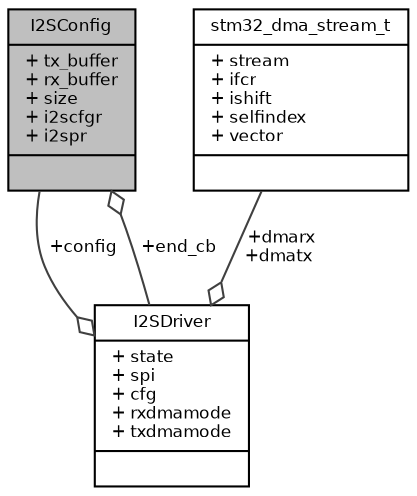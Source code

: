 digraph "I2SConfig"
{
  bgcolor="transparent";
  edge [fontname="Helvetica",fontsize="8",labelfontname="Helvetica",labelfontsize="8"];
  node [fontname="Helvetica",fontsize="8",shape=record];
  Node1 [label="{I2SConfig\n|+ tx_buffer\l+ rx_buffer\l+ size\l+ i2scfgr\l+ i2spr\l|}",height=0.2,width=0.4,color="black", fillcolor="grey75", style="filled", fontcolor="black"];
  Node2 -> Node1 [color="grey25",fontsize="8",style="solid",label=" +end_cb" ,arrowhead="odiamond",fontname="Helvetica"];
  Node2 [label="{I2SDriver\n|+ state\l+ spi\l+ cfg\l+ rxdmamode\l+ txdmamode\l|}",height=0.2,width=0.4,color="black",URL="$struct_i2_s_driver.html",tooltip="Structure representing an I2S driver. "];
  Node1 -> Node2 [color="grey25",fontsize="8",style="solid",label=" +config" ,arrowhead="odiamond",fontname="Helvetica"];
  Node3 -> Node2 [color="grey25",fontsize="8",style="solid",label=" +dmarx\n+dmatx" ,arrowhead="odiamond",fontname="Helvetica"];
  Node3 [label="{stm32_dma_stream_t\n|+ stream\l+ ifcr\l+ ishift\l+ selfindex\l+ vector\l|}",height=0.2,width=0.4,color="black",URL="$structstm32__dma__stream__t.html",tooltip="STM32 DMA stream descriptor structure. "];
}
